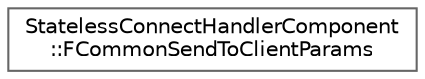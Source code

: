 digraph "Graphical Class Hierarchy"
{
 // INTERACTIVE_SVG=YES
 // LATEX_PDF_SIZE
  bgcolor="transparent";
  edge [fontname=Helvetica,fontsize=10,labelfontname=Helvetica,labelfontsize=10];
  node [fontname=Helvetica,fontsize=10,shape=box,height=0.2,width=0.4];
  rankdir="LR";
  Node0 [id="Node000000",label="StatelessConnectHandlerComponent\l::FCommonSendToClientParams",height=0.2,width=0.4,color="grey40", fillcolor="white", style="filled",URL="$d2/d50/structStatelessConnectHandlerComponent_1_1FCommonSendToClientParams.html",tooltip="Common parameters for all 'Send*' functions which send packets to clients."];
}
